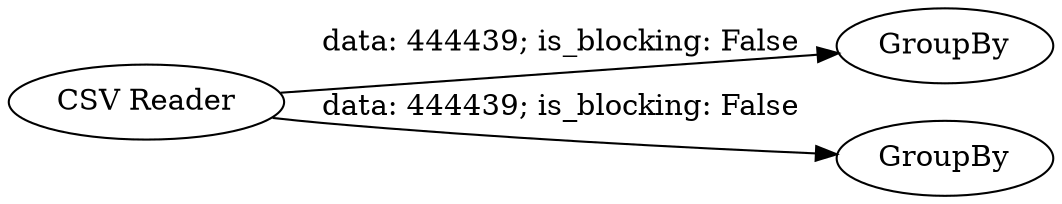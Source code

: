 digraph {
	"-6586263702337257782_3" [label=GroupBy]
	"-6586263702337257782_1" [label="CSV Reader"]
	"-6586263702337257782_2" [label=GroupBy]
	"-6586263702337257782_1" -> "-6586263702337257782_2" [label="data: 444439; is_blocking: False"]
	"-6586263702337257782_1" -> "-6586263702337257782_3" [label="data: 444439; is_blocking: False"]
	rankdir=LR
}
